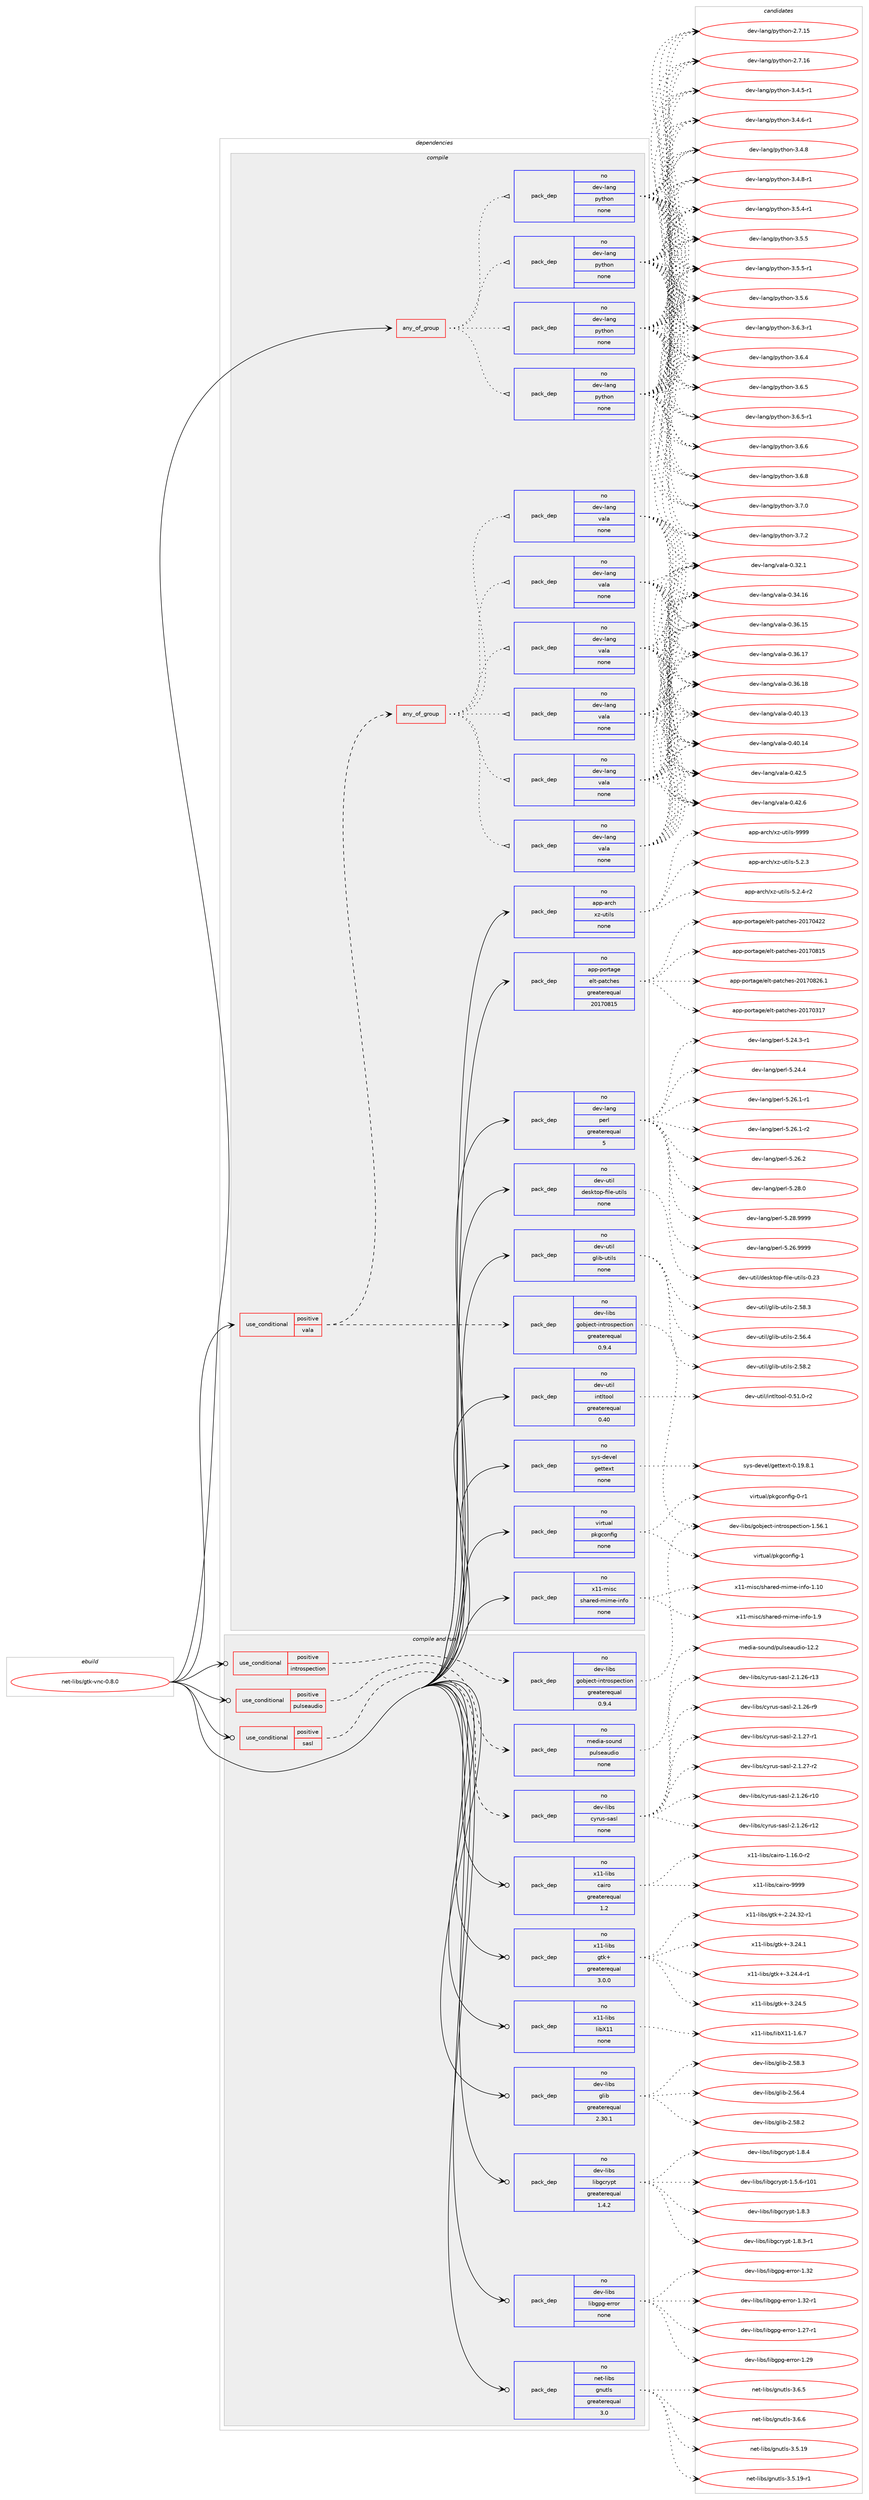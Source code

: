 digraph prolog {

# *************
# Graph options
# *************

newrank=true;
concentrate=true;
compound=true;
graph [rankdir=LR,fontname=Helvetica,fontsize=10,ranksep=1.5];#, ranksep=2.5, nodesep=0.2];
edge  [arrowhead=vee];
node  [fontname=Helvetica,fontsize=10];

# **********
# The ebuild
# **********

subgraph cluster_leftcol {
color=gray;
rank=same;
label=<<i>ebuild</i>>;
id [label="net-libs/gtk-vnc-0.8.0", color=red, width=4, href="../net-libs/gtk-vnc-0.8.0.svg"];
}

# ****************
# The dependencies
# ****************

subgraph cluster_midcol {
color=gray;
label=<<i>dependencies</i>>;
subgraph cluster_compile {
fillcolor="#eeeeee";
style=filled;
label=<<i>compile</i>>;
subgraph any26094 {
dependency1658902 [label=<<TABLE BORDER="0" CELLBORDER="1" CELLSPACING="0" CELLPADDING="4"><TR><TD CELLPADDING="10">any_of_group</TD></TR></TABLE>>, shape=none, color=red];subgraph pack1185955 {
dependency1658903 [label=<<TABLE BORDER="0" CELLBORDER="1" CELLSPACING="0" CELLPADDING="4" WIDTH="220"><TR><TD ROWSPAN="6" CELLPADDING="30">pack_dep</TD></TR><TR><TD WIDTH="110">no</TD></TR><TR><TD>dev-lang</TD></TR><TR><TD>python</TD></TR><TR><TD>none</TD></TR><TR><TD></TD></TR></TABLE>>, shape=none, color=blue];
}
dependency1658902:e -> dependency1658903:w [weight=20,style="dotted",arrowhead="oinv"];
subgraph pack1185956 {
dependency1658904 [label=<<TABLE BORDER="0" CELLBORDER="1" CELLSPACING="0" CELLPADDING="4" WIDTH="220"><TR><TD ROWSPAN="6" CELLPADDING="30">pack_dep</TD></TR><TR><TD WIDTH="110">no</TD></TR><TR><TD>dev-lang</TD></TR><TR><TD>python</TD></TR><TR><TD>none</TD></TR><TR><TD></TD></TR></TABLE>>, shape=none, color=blue];
}
dependency1658902:e -> dependency1658904:w [weight=20,style="dotted",arrowhead="oinv"];
subgraph pack1185957 {
dependency1658905 [label=<<TABLE BORDER="0" CELLBORDER="1" CELLSPACING="0" CELLPADDING="4" WIDTH="220"><TR><TD ROWSPAN="6" CELLPADDING="30">pack_dep</TD></TR><TR><TD WIDTH="110">no</TD></TR><TR><TD>dev-lang</TD></TR><TR><TD>python</TD></TR><TR><TD>none</TD></TR><TR><TD></TD></TR></TABLE>>, shape=none, color=blue];
}
dependency1658902:e -> dependency1658905:w [weight=20,style="dotted",arrowhead="oinv"];
subgraph pack1185958 {
dependency1658906 [label=<<TABLE BORDER="0" CELLBORDER="1" CELLSPACING="0" CELLPADDING="4" WIDTH="220"><TR><TD ROWSPAN="6" CELLPADDING="30">pack_dep</TD></TR><TR><TD WIDTH="110">no</TD></TR><TR><TD>dev-lang</TD></TR><TR><TD>python</TD></TR><TR><TD>none</TD></TR><TR><TD></TD></TR></TABLE>>, shape=none, color=blue];
}
dependency1658902:e -> dependency1658906:w [weight=20,style="dotted",arrowhead="oinv"];
}
id:e -> dependency1658902:w [weight=20,style="solid",arrowhead="vee"];
subgraph cond446065 {
dependency1658907 [label=<<TABLE BORDER="0" CELLBORDER="1" CELLSPACING="0" CELLPADDING="4"><TR><TD ROWSPAN="3" CELLPADDING="10">use_conditional</TD></TR><TR><TD>positive</TD></TR><TR><TD>vala</TD></TR></TABLE>>, shape=none, color=red];
subgraph any26095 {
dependency1658908 [label=<<TABLE BORDER="0" CELLBORDER="1" CELLSPACING="0" CELLPADDING="4"><TR><TD CELLPADDING="10">any_of_group</TD></TR></TABLE>>, shape=none, color=red];subgraph pack1185959 {
dependency1658909 [label=<<TABLE BORDER="0" CELLBORDER="1" CELLSPACING="0" CELLPADDING="4" WIDTH="220"><TR><TD ROWSPAN="6" CELLPADDING="30">pack_dep</TD></TR><TR><TD WIDTH="110">no</TD></TR><TR><TD>dev-lang</TD></TR><TR><TD>vala</TD></TR><TR><TD>none</TD></TR><TR><TD></TD></TR></TABLE>>, shape=none, color=blue];
}
dependency1658908:e -> dependency1658909:w [weight=20,style="dotted",arrowhead="oinv"];
subgraph pack1185960 {
dependency1658910 [label=<<TABLE BORDER="0" CELLBORDER="1" CELLSPACING="0" CELLPADDING="4" WIDTH="220"><TR><TD ROWSPAN="6" CELLPADDING="30">pack_dep</TD></TR><TR><TD WIDTH="110">no</TD></TR><TR><TD>dev-lang</TD></TR><TR><TD>vala</TD></TR><TR><TD>none</TD></TR><TR><TD></TD></TR></TABLE>>, shape=none, color=blue];
}
dependency1658908:e -> dependency1658910:w [weight=20,style="dotted",arrowhead="oinv"];
subgraph pack1185961 {
dependency1658911 [label=<<TABLE BORDER="0" CELLBORDER="1" CELLSPACING="0" CELLPADDING="4" WIDTH="220"><TR><TD ROWSPAN="6" CELLPADDING="30">pack_dep</TD></TR><TR><TD WIDTH="110">no</TD></TR><TR><TD>dev-lang</TD></TR><TR><TD>vala</TD></TR><TR><TD>none</TD></TR><TR><TD></TD></TR></TABLE>>, shape=none, color=blue];
}
dependency1658908:e -> dependency1658911:w [weight=20,style="dotted",arrowhead="oinv"];
subgraph pack1185962 {
dependency1658912 [label=<<TABLE BORDER="0" CELLBORDER="1" CELLSPACING="0" CELLPADDING="4" WIDTH="220"><TR><TD ROWSPAN="6" CELLPADDING="30">pack_dep</TD></TR><TR><TD WIDTH="110">no</TD></TR><TR><TD>dev-lang</TD></TR><TR><TD>vala</TD></TR><TR><TD>none</TD></TR><TR><TD></TD></TR></TABLE>>, shape=none, color=blue];
}
dependency1658908:e -> dependency1658912:w [weight=20,style="dotted",arrowhead="oinv"];
subgraph pack1185963 {
dependency1658913 [label=<<TABLE BORDER="0" CELLBORDER="1" CELLSPACING="0" CELLPADDING="4" WIDTH="220"><TR><TD ROWSPAN="6" CELLPADDING="30">pack_dep</TD></TR><TR><TD WIDTH="110">no</TD></TR><TR><TD>dev-lang</TD></TR><TR><TD>vala</TD></TR><TR><TD>none</TD></TR><TR><TD></TD></TR></TABLE>>, shape=none, color=blue];
}
dependency1658908:e -> dependency1658913:w [weight=20,style="dotted",arrowhead="oinv"];
subgraph pack1185964 {
dependency1658914 [label=<<TABLE BORDER="0" CELLBORDER="1" CELLSPACING="0" CELLPADDING="4" WIDTH="220"><TR><TD ROWSPAN="6" CELLPADDING="30">pack_dep</TD></TR><TR><TD WIDTH="110">no</TD></TR><TR><TD>dev-lang</TD></TR><TR><TD>vala</TD></TR><TR><TD>none</TD></TR><TR><TD></TD></TR></TABLE>>, shape=none, color=blue];
}
dependency1658908:e -> dependency1658914:w [weight=20,style="dotted",arrowhead="oinv"];
}
dependency1658907:e -> dependency1658908:w [weight=20,style="dashed",arrowhead="vee"];
subgraph pack1185965 {
dependency1658915 [label=<<TABLE BORDER="0" CELLBORDER="1" CELLSPACING="0" CELLPADDING="4" WIDTH="220"><TR><TD ROWSPAN="6" CELLPADDING="30">pack_dep</TD></TR><TR><TD WIDTH="110">no</TD></TR><TR><TD>dev-libs</TD></TR><TR><TD>gobject-introspection</TD></TR><TR><TD>greaterequal</TD></TR><TR><TD>0.9.4</TD></TR></TABLE>>, shape=none, color=blue];
}
dependency1658907:e -> dependency1658915:w [weight=20,style="dashed",arrowhead="vee"];
}
id:e -> dependency1658907:w [weight=20,style="solid",arrowhead="vee"];
subgraph pack1185966 {
dependency1658916 [label=<<TABLE BORDER="0" CELLBORDER="1" CELLSPACING="0" CELLPADDING="4" WIDTH="220"><TR><TD ROWSPAN="6" CELLPADDING="30">pack_dep</TD></TR><TR><TD WIDTH="110">no</TD></TR><TR><TD>app-arch</TD></TR><TR><TD>xz-utils</TD></TR><TR><TD>none</TD></TR><TR><TD></TD></TR></TABLE>>, shape=none, color=blue];
}
id:e -> dependency1658916:w [weight=20,style="solid",arrowhead="vee"];
subgraph pack1185967 {
dependency1658917 [label=<<TABLE BORDER="0" CELLBORDER="1" CELLSPACING="0" CELLPADDING="4" WIDTH="220"><TR><TD ROWSPAN="6" CELLPADDING="30">pack_dep</TD></TR><TR><TD WIDTH="110">no</TD></TR><TR><TD>app-portage</TD></TR><TR><TD>elt-patches</TD></TR><TR><TD>greaterequal</TD></TR><TR><TD>20170815</TD></TR></TABLE>>, shape=none, color=blue];
}
id:e -> dependency1658917:w [weight=20,style="solid",arrowhead="vee"];
subgraph pack1185968 {
dependency1658918 [label=<<TABLE BORDER="0" CELLBORDER="1" CELLSPACING="0" CELLPADDING="4" WIDTH="220"><TR><TD ROWSPAN="6" CELLPADDING="30">pack_dep</TD></TR><TR><TD WIDTH="110">no</TD></TR><TR><TD>dev-lang</TD></TR><TR><TD>perl</TD></TR><TR><TD>greaterequal</TD></TR><TR><TD>5</TD></TR></TABLE>>, shape=none, color=blue];
}
id:e -> dependency1658918:w [weight=20,style="solid",arrowhead="vee"];
subgraph pack1185969 {
dependency1658919 [label=<<TABLE BORDER="0" CELLBORDER="1" CELLSPACING="0" CELLPADDING="4" WIDTH="220"><TR><TD ROWSPAN="6" CELLPADDING="30">pack_dep</TD></TR><TR><TD WIDTH="110">no</TD></TR><TR><TD>dev-util</TD></TR><TR><TD>desktop-file-utils</TD></TR><TR><TD>none</TD></TR><TR><TD></TD></TR></TABLE>>, shape=none, color=blue];
}
id:e -> dependency1658919:w [weight=20,style="solid",arrowhead="vee"];
subgraph pack1185970 {
dependency1658920 [label=<<TABLE BORDER="0" CELLBORDER="1" CELLSPACING="0" CELLPADDING="4" WIDTH="220"><TR><TD ROWSPAN="6" CELLPADDING="30">pack_dep</TD></TR><TR><TD WIDTH="110">no</TD></TR><TR><TD>dev-util</TD></TR><TR><TD>glib-utils</TD></TR><TR><TD>none</TD></TR><TR><TD></TD></TR></TABLE>>, shape=none, color=blue];
}
id:e -> dependency1658920:w [weight=20,style="solid",arrowhead="vee"];
subgraph pack1185971 {
dependency1658921 [label=<<TABLE BORDER="0" CELLBORDER="1" CELLSPACING="0" CELLPADDING="4" WIDTH="220"><TR><TD ROWSPAN="6" CELLPADDING="30">pack_dep</TD></TR><TR><TD WIDTH="110">no</TD></TR><TR><TD>dev-util</TD></TR><TR><TD>intltool</TD></TR><TR><TD>greaterequal</TD></TR><TR><TD>0.40</TD></TR></TABLE>>, shape=none, color=blue];
}
id:e -> dependency1658921:w [weight=20,style="solid",arrowhead="vee"];
subgraph pack1185972 {
dependency1658922 [label=<<TABLE BORDER="0" CELLBORDER="1" CELLSPACING="0" CELLPADDING="4" WIDTH="220"><TR><TD ROWSPAN="6" CELLPADDING="30">pack_dep</TD></TR><TR><TD WIDTH="110">no</TD></TR><TR><TD>sys-devel</TD></TR><TR><TD>gettext</TD></TR><TR><TD>none</TD></TR><TR><TD></TD></TR></TABLE>>, shape=none, color=blue];
}
id:e -> dependency1658922:w [weight=20,style="solid",arrowhead="vee"];
subgraph pack1185973 {
dependency1658923 [label=<<TABLE BORDER="0" CELLBORDER="1" CELLSPACING="0" CELLPADDING="4" WIDTH="220"><TR><TD ROWSPAN="6" CELLPADDING="30">pack_dep</TD></TR><TR><TD WIDTH="110">no</TD></TR><TR><TD>virtual</TD></TR><TR><TD>pkgconfig</TD></TR><TR><TD>none</TD></TR><TR><TD></TD></TR></TABLE>>, shape=none, color=blue];
}
id:e -> dependency1658923:w [weight=20,style="solid",arrowhead="vee"];
subgraph pack1185974 {
dependency1658924 [label=<<TABLE BORDER="0" CELLBORDER="1" CELLSPACING="0" CELLPADDING="4" WIDTH="220"><TR><TD ROWSPAN="6" CELLPADDING="30">pack_dep</TD></TR><TR><TD WIDTH="110">no</TD></TR><TR><TD>x11-misc</TD></TR><TR><TD>shared-mime-info</TD></TR><TR><TD>none</TD></TR><TR><TD></TD></TR></TABLE>>, shape=none, color=blue];
}
id:e -> dependency1658924:w [weight=20,style="solid",arrowhead="vee"];
}
subgraph cluster_compileandrun {
fillcolor="#eeeeee";
style=filled;
label=<<i>compile and run</i>>;
subgraph cond446066 {
dependency1658925 [label=<<TABLE BORDER="0" CELLBORDER="1" CELLSPACING="0" CELLPADDING="4"><TR><TD ROWSPAN="3" CELLPADDING="10">use_conditional</TD></TR><TR><TD>positive</TD></TR><TR><TD>introspection</TD></TR></TABLE>>, shape=none, color=red];
subgraph pack1185975 {
dependency1658926 [label=<<TABLE BORDER="0" CELLBORDER="1" CELLSPACING="0" CELLPADDING="4" WIDTH="220"><TR><TD ROWSPAN="6" CELLPADDING="30">pack_dep</TD></TR><TR><TD WIDTH="110">no</TD></TR><TR><TD>dev-libs</TD></TR><TR><TD>gobject-introspection</TD></TR><TR><TD>greaterequal</TD></TR><TR><TD>0.9.4</TD></TR></TABLE>>, shape=none, color=blue];
}
dependency1658925:e -> dependency1658926:w [weight=20,style="dashed",arrowhead="vee"];
}
id:e -> dependency1658925:w [weight=20,style="solid",arrowhead="odotvee"];
subgraph cond446067 {
dependency1658927 [label=<<TABLE BORDER="0" CELLBORDER="1" CELLSPACING="0" CELLPADDING="4"><TR><TD ROWSPAN="3" CELLPADDING="10">use_conditional</TD></TR><TR><TD>positive</TD></TR><TR><TD>pulseaudio</TD></TR></TABLE>>, shape=none, color=red];
subgraph pack1185976 {
dependency1658928 [label=<<TABLE BORDER="0" CELLBORDER="1" CELLSPACING="0" CELLPADDING="4" WIDTH="220"><TR><TD ROWSPAN="6" CELLPADDING="30">pack_dep</TD></TR><TR><TD WIDTH="110">no</TD></TR><TR><TD>media-sound</TD></TR><TR><TD>pulseaudio</TD></TR><TR><TD>none</TD></TR><TR><TD></TD></TR></TABLE>>, shape=none, color=blue];
}
dependency1658927:e -> dependency1658928:w [weight=20,style="dashed",arrowhead="vee"];
}
id:e -> dependency1658927:w [weight=20,style="solid",arrowhead="odotvee"];
subgraph cond446068 {
dependency1658929 [label=<<TABLE BORDER="0" CELLBORDER="1" CELLSPACING="0" CELLPADDING="4"><TR><TD ROWSPAN="3" CELLPADDING="10">use_conditional</TD></TR><TR><TD>positive</TD></TR><TR><TD>sasl</TD></TR></TABLE>>, shape=none, color=red];
subgraph pack1185977 {
dependency1658930 [label=<<TABLE BORDER="0" CELLBORDER="1" CELLSPACING="0" CELLPADDING="4" WIDTH="220"><TR><TD ROWSPAN="6" CELLPADDING="30">pack_dep</TD></TR><TR><TD WIDTH="110">no</TD></TR><TR><TD>dev-libs</TD></TR><TR><TD>cyrus-sasl</TD></TR><TR><TD>none</TD></TR><TR><TD></TD></TR></TABLE>>, shape=none, color=blue];
}
dependency1658929:e -> dependency1658930:w [weight=20,style="dashed",arrowhead="vee"];
}
id:e -> dependency1658929:w [weight=20,style="solid",arrowhead="odotvee"];
subgraph pack1185978 {
dependency1658931 [label=<<TABLE BORDER="0" CELLBORDER="1" CELLSPACING="0" CELLPADDING="4" WIDTH="220"><TR><TD ROWSPAN="6" CELLPADDING="30">pack_dep</TD></TR><TR><TD WIDTH="110">no</TD></TR><TR><TD>dev-libs</TD></TR><TR><TD>glib</TD></TR><TR><TD>greaterequal</TD></TR><TR><TD>2.30.1</TD></TR></TABLE>>, shape=none, color=blue];
}
id:e -> dependency1658931:w [weight=20,style="solid",arrowhead="odotvee"];
subgraph pack1185979 {
dependency1658932 [label=<<TABLE BORDER="0" CELLBORDER="1" CELLSPACING="0" CELLPADDING="4" WIDTH="220"><TR><TD ROWSPAN="6" CELLPADDING="30">pack_dep</TD></TR><TR><TD WIDTH="110">no</TD></TR><TR><TD>dev-libs</TD></TR><TR><TD>libgcrypt</TD></TR><TR><TD>greaterequal</TD></TR><TR><TD>1.4.2</TD></TR></TABLE>>, shape=none, color=blue];
}
id:e -> dependency1658932:w [weight=20,style="solid",arrowhead="odotvee"];
subgraph pack1185980 {
dependency1658933 [label=<<TABLE BORDER="0" CELLBORDER="1" CELLSPACING="0" CELLPADDING="4" WIDTH="220"><TR><TD ROWSPAN="6" CELLPADDING="30">pack_dep</TD></TR><TR><TD WIDTH="110">no</TD></TR><TR><TD>dev-libs</TD></TR><TR><TD>libgpg-error</TD></TR><TR><TD>none</TD></TR><TR><TD></TD></TR></TABLE>>, shape=none, color=blue];
}
id:e -> dependency1658933:w [weight=20,style="solid",arrowhead="odotvee"];
subgraph pack1185981 {
dependency1658934 [label=<<TABLE BORDER="0" CELLBORDER="1" CELLSPACING="0" CELLPADDING="4" WIDTH="220"><TR><TD ROWSPAN="6" CELLPADDING="30">pack_dep</TD></TR><TR><TD WIDTH="110">no</TD></TR><TR><TD>net-libs</TD></TR><TR><TD>gnutls</TD></TR><TR><TD>greaterequal</TD></TR><TR><TD>3.0</TD></TR></TABLE>>, shape=none, color=blue];
}
id:e -> dependency1658934:w [weight=20,style="solid",arrowhead="odotvee"];
subgraph pack1185982 {
dependency1658935 [label=<<TABLE BORDER="0" CELLBORDER="1" CELLSPACING="0" CELLPADDING="4" WIDTH="220"><TR><TD ROWSPAN="6" CELLPADDING="30">pack_dep</TD></TR><TR><TD WIDTH="110">no</TD></TR><TR><TD>x11-libs</TD></TR><TR><TD>cairo</TD></TR><TR><TD>greaterequal</TD></TR><TR><TD>1.2</TD></TR></TABLE>>, shape=none, color=blue];
}
id:e -> dependency1658935:w [weight=20,style="solid",arrowhead="odotvee"];
subgraph pack1185983 {
dependency1658936 [label=<<TABLE BORDER="0" CELLBORDER="1" CELLSPACING="0" CELLPADDING="4" WIDTH="220"><TR><TD ROWSPAN="6" CELLPADDING="30">pack_dep</TD></TR><TR><TD WIDTH="110">no</TD></TR><TR><TD>x11-libs</TD></TR><TR><TD>gtk+</TD></TR><TR><TD>greaterequal</TD></TR><TR><TD>3.0.0</TD></TR></TABLE>>, shape=none, color=blue];
}
id:e -> dependency1658936:w [weight=20,style="solid",arrowhead="odotvee"];
subgraph pack1185984 {
dependency1658937 [label=<<TABLE BORDER="0" CELLBORDER="1" CELLSPACING="0" CELLPADDING="4" WIDTH="220"><TR><TD ROWSPAN="6" CELLPADDING="30">pack_dep</TD></TR><TR><TD WIDTH="110">no</TD></TR><TR><TD>x11-libs</TD></TR><TR><TD>libX11</TD></TR><TR><TD>none</TD></TR><TR><TD></TD></TR></TABLE>>, shape=none, color=blue];
}
id:e -> dependency1658937:w [weight=20,style="solid",arrowhead="odotvee"];
}
subgraph cluster_run {
fillcolor="#eeeeee";
style=filled;
label=<<i>run</i>>;
}
}

# **************
# The candidates
# **************

subgraph cluster_choices {
rank=same;
color=gray;
label=<<i>candidates</i>>;

subgraph choice1185955 {
color=black;
nodesep=1;
choice10010111845108971101034711212111610411111045504655464953 [label="dev-lang/python-2.7.15", color=red, width=4,href="../dev-lang/python-2.7.15.svg"];
choice10010111845108971101034711212111610411111045504655464954 [label="dev-lang/python-2.7.16", color=red, width=4,href="../dev-lang/python-2.7.16.svg"];
choice1001011184510897110103471121211161041111104551465246534511449 [label="dev-lang/python-3.4.5-r1", color=red, width=4,href="../dev-lang/python-3.4.5-r1.svg"];
choice1001011184510897110103471121211161041111104551465246544511449 [label="dev-lang/python-3.4.6-r1", color=red, width=4,href="../dev-lang/python-3.4.6-r1.svg"];
choice100101118451089711010347112121116104111110455146524656 [label="dev-lang/python-3.4.8", color=red, width=4,href="../dev-lang/python-3.4.8.svg"];
choice1001011184510897110103471121211161041111104551465246564511449 [label="dev-lang/python-3.4.8-r1", color=red, width=4,href="../dev-lang/python-3.4.8-r1.svg"];
choice1001011184510897110103471121211161041111104551465346524511449 [label="dev-lang/python-3.5.4-r1", color=red, width=4,href="../dev-lang/python-3.5.4-r1.svg"];
choice100101118451089711010347112121116104111110455146534653 [label="dev-lang/python-3.5.5", color=red, width=4,href="../dev-lang/python-3.5.5.svg"];
choice1001011184510897110103471121211161041111104551465346534511449 [label="dev-lang/python-3.5.5-r1", color=red, width=4,href="../dev-lang/python-3.5.5-r1.svg"];
choice100101118451089711010347112121116104111110455146534654 [label="dev-lang/python-3.5.6", color=red, width=4,href="../dev-lang/python-3.5.6.svg"];
choice1001011184510897110103471121211161041111104551465446514511449 [label="dev-lang/python-3.6.3-r1", color=red, width=4,href="../dev-lang/python-3.6.3-r1.svg"];
choice100101118451089711010347112121116104111110455146544652 [label="dev-lang/python-3.6.4", color=red, width=4,href="../dev-lang/python-3.6.4.svg"];
choice100101118451089711010347112121116104111110455146544653 [label="dev-lang/python-3.6.5", color=red, width=4,href="../dev-lang/python-3.6.5.svg"];
choice1001011184510897110103471121211161041111104551465446534511449 [label="dev-lang/python-3.6.5-r1", color=red, width=4,href="../dev-lang/python-3.6.5-r1.svg"];
choice100101118451089711010347112121116104111110455146544654 [label="dev-lang/python-3.6.6", color=red, width=4,href="../dev-lang/python-3.6.6.svg"];
choice100101118451089711010347112121116104111110455146544656 [label="dev-lang/python-3.6.8", color=red, width=4,href="../dev-lang/python-3.6.8.svg"];
choice100101118451089711010347112121116104111110455146554648 [label="dev-lang/python-3.7.0", color=red, width=4,href="../dev-lang/python-3.7.0.svg"];
choice100101118451089711010347112121116104111110455146554650 [label="dev-lang/python-3.7.2", color=red, width=4,href="../dev-lang/python-3.7.2.svg"];
dependency1658903:e -> choice10010111845108971101034711212111610411111045504655464953:w [style=dotted,weight="100"];
dependency1658903:e -> choice10010111845108971101034711212111610411111045504655464954:w [style=dotted,weight="100"];
dependency1658903:e -> choice1001011184510897110103471121211161041111104551465246534511449:w [style=dotted,weight="100"];
dependency1658903:e -> choice1001011184510897110103471121211161041111104551465246544511449:w [style=dotted,weight="100"];
dependency1658903:e -> choice100101118451089711010347112121116104111110455146524656:w [style=dotted,weight="100"];
dependency1658903:e -> choice1001011184510897110103471121211161041111104551465246564511449:w [style=dotted,weight="100"];
dependency1658903:e -> choice1001011184510897110103471121211161041111104551465346524511449:w [style=dotted,weight="100"];
dependency1658903:e -> choice100101118451089711010347112121116104111110455146534653:w [style=dotted,weight="100"];
dependency1658903:e -> choice1001011184510897110103471121211161041111104551465346534511449:w [style=dotted,weight="100"];
dependency1658903:e -> choice100101118451089711010347112121116104111110455146534654:w [style=dotted,weight="100"];
dependency1658903:e -> choice1001011184510897110103471121211161041111104551465446514511449:w [style=dotted,weight="100"];
dependency1658903:e -> choice100101118451089711010347112121116104111110455146544652:w [style=dotted,weight="100"];
dependency1658903:e -> choice100101118451089711010347112121116104111110455146544653:w [style=dotted,weight="100"];
dependency1658903:e -> choice1001011184510897110103471121211161041111104551465446534511449:w [style=dotted,weight="100"];
dependency1658903:e -> choice100101118451089711010347112121116104111110455146544654:w [style=dotted,weight="100"];
dependency1658903:e -> choice100101118451089711010347112121116104111110455146544656:w [style=dotted,weight="100"];
dependency1658903:e -> choice100101118451089711010347112121116104111110455146554648:w [style=dotted,weight="100"];
dependency1658903:e -> choice100101118451089711010347112121116104111110455146554650:w [style=dotted,weight="100"];
}
subgraph choice1185956 {
color=black;
nodesep=1;
choice10010111845108971101034711212111610411111045504655464953 [label="dev-lang/python-2.7.15", color=red, width=4,href="../dev-lang/python-2.7.15.svg"];
choice10010111845108971101034711212111610411111045504655464954 [label="dev-lang/python-2.7.16", color=red, width=4,href="../dev-lang/python-2.7.16.svg"];
choice1001011184510897110103471121211161041111104551465246534511449 [label="dev-lang/python-3.4.5-r1", color=red, width=4,href="../dev-lang/python-3.4.5-r1.svg"];
choice1001011184510897110103471121211161041111104551465246544511449 [label="dev-lang/python-3.4.6-r1", color=red, width=4,href="../dev-lang/python-3.4.6-r1.svg"];
choice100101118451089711010347112121116104111110455146524656 [label="dev-lang/python-3.4.8", color=red, width=4,href="../dev-lang/python-3.4.8.svg"];
choice1001011184510897110103471121211161041111104551465246564511449 [label="dev-lang/python-3.4.8-r1", color=red, width=4,href="../dev-lang/python-3.4.8-r1.svg"];
choice1001011184510897110103471121211161041111104551465346524511449 [label="dev-lang/python-3.5.4-r1", color=red, width=4,href="../dev-lang/python-3.5.4-r1.svg"];
choice100101118451089711010347112121116104111110455146534653 [label="dev-lang/python-3.5.5", color=red, width=4,href="../dev-lang/python-3.5.5.svg"];
choice1001011184510897110103471121211161041111104551465346534511449 [label="dev-lang/python-3.5.5-r1", color=red, width=4,href="../dev-lang/python-3.5.5-r1.svg"];
choice100101118451089711010347112121116104111110455146534654 [label="dev-lang/python-3.5.6", color=red, width=4,href="../dev-lang/python-3.5.6.svg"];
choice1001011184510897110103471121211161041111104551465446514511449 [label="dev-lang/python-3.6.3-r1", color=red, width=4,href="../dev-lang/python-3.6.3-r1.svg"];
choice100101118451089711010347112121116104111110455146544652 [label="dev-lang/python-3.6.4", color=red, width=4,href="../dev-lang/python-3.6.4.svg"];
choice100101118451089711010347112121116104111110455146544653 [label="dev-lang/python-3.6.5", color=red, width=4,href="../dev-lang/python-3.6.5.svg"];
choice1001011184510897110103471121211161041111104551465446534511449 [label="dev-lang/python-3.6.5-r1", color=red, width=4,href="../dev-lang/python-3.6.5-r1.svg"];
choice100101118451089711010347112121116104111110455146544654 [label="dev-lang/python-3.6.6", color=red, width=4,href="../dev-lang/python-3.6.6.svg"];
choice100101118451089711010347112121116104111110455146544656 [label="dev-lang/python-3.6.8", color=red, width=4,href="../dev-lang/python-3.6.8.svg"];
choice100101118451089711010347112121116104111110455146554648 [label="dev-lang/python-3.7.0", color=red, width=4,href="../dev-lang/python-3.7.0.svg"];
choice100101118451089711010347112121116104111110455146554650 [label="dev-lang/python-3.7.2", color=red, width=4,href="../dev-lang/python-3.7.2.svg"];
dependency1658904:e -> choice10010111845108971101034711212111610411111045504655464953:w [style=dotted,weight="100"];
dependency1658904:e -> choice10010111845108971101034711212111610411111045504655464954:w [style=dotted,weight="100"];
dependency1658904:e -> choice1001011184510897110103471121211161041111104551465246534511449:w [style=dotted,weight="100"];
dependency1658904:e -> choice1001011184510897110103471121211161041111104551465246544511449:w [style=dotted,weight="100"];
dependency1658904:e -> choice100101118451089711010347112121116104111110455146524656:w [style=dotted,weight="100"];
dependency1658904:e -> choice1001011184510897110103471121211161041111104551465246564511449:w [style=dotted,weight="100"];
dependency1658904:e -> choice1001011184510897110103471121211161041111104551465346524511449:w [style=dotted,weight="100"];
dependency1658904:e -> choice100101118451089711010347112121116104111110455146534653:w [style=dotted,weight="100"];
dependency1658904:e -> choice1001011184510897110103471121211161041111104551465346534511449:w [style=dotted,weight="100"];
dependency1658904:e -> choice100101118451089711010347112121116104111110455146534654:w [style=dotted,weight="100"];
dependency1658904:e -> choice1001011184510897110103471121211161041111104551465446514511449:w [style=dotted,weight="100"];
dependency1658904:e -> choice100101118451089711010347112121116104111110455146544652:w [style=dotted,weight="100"];
dependency1658904:e -> choice100101118451089711010347112121116104111110455146544653:w [style=dotted,weight="100"];
dependency1658904:e -> choice1001011184510897110103471121211161041111104551465446534511449:w [style=dotted,weight="100"];
dependency1658904:e -> choice100101118451089711010347112121116104111110455146544654:w [style=dotted,weight="100"];
dependency1658904:e -> choice100101118451089711010347112121116104111110455146544656:w [style=dotted,weight="100"];
dependency1658904:e -> choice100101118451089711010347112121116104111110455146554648:w [style=dotted,weight="100"];
dependency1658904:e -> choice100101118451089711010347112121116104111110455146554650:w [style=dotted,weight="100"];
}
subgraph choice1185957 {
color=black;
nodesep=1;
choice10010111845108971101034711212111610411111045504655464953 [label="dev-lang/python-2.7.15", color=red, width=4,href="../dev-lang/python-2.7.15.svg"];
choice10010111845108971101034711212111610411111045504655464954 [label="dev-lang/python-2.7.16", color=red, width=4,href="../dev-lang/python-2.7.16.svg"];
choice1001011184510897110103471121211161041111104551465246534511449 [label="dev-lang/python-3.4.5-r1", color=red, width=4,href="../dev-lang/python-3.4.5-r1.svg"];
choice1001011184510897110103471121211161041111104551465246544511449 [label="dev-lang/python-3.4.6-r1", color=red, width=4,href="../dev-lang/python-3.4.6-r1.svg"];
choice100101118451089711010347112121116104111110455146524656 [label="dev-lang/python-3.4.8", color=red, width=4,href="../dev-lang/python-3.4.8.svg"];
choice1001011184510897110103471121211161041111104551465246564511449 [label="dev-lang/python-3.4.8-r1", color=red, width=4,href="../dev-lang/python-3.4.8-r1.svg"];
choice1001011184510897110103471121211161041111104551465346524511449 [label="dev-lang/python-3.5.4-r1", color=red, width=4,href="../dev-lang/python-3.5.4-r1.svg"];
choice100101118451089711010347112121116104111110455146534653 [label="dev-lang/python-3.5.5", color=red, width=4,href="../dev-lang/python-3.5.5.svg"];
choice1001011184510897110103471121211161041111104551465346534511449 [label="dev-lang/python-3.5.5-r1", color=red, width=4,href="../dev-lang/python-3.5.5-r1.svg"];
choice100101118451089711010347112121116104111110455146534654 [label="dev-lang/python-3.5.6", color=red, width=4,href="../dev-lang/python-3.5.6.svg"];
choice1001011184510897110103471121211161041111104551465446514511449 [label="dev-lang/python-3.6.3-r1", color=red, width=4,href="../dev-lang/python-3.6.3-r1.svg"];
choice100101118451089711010347112121116104111110455146544652 [label="dev-lang/python-3.6.4", color=red, width=4,href="../dev-lang/python-3.6.4.svg"];
choice100101118451089711010347112121116104111110455146544653 [label="dev-lang/python-3.6.5", color=red, width=4,href="../dev-lang/python-3.6.5.svg"];
choice1001011184510897110103471121211161041111104551465446534511449 [label="dev-lang/python-3.6.5-r1", color=red, width=4,href="../dev-lang/python-3.6.5-r1.svg"];
choice100101118451089711010347112121116104111110455146544654 [label="dev-lang/python-3.6.6", color=red, width=4,href="../dev-lang/python-3.6.6.svg"];
choice100101118451089711010347112121116104111110455146544656 [label="dev-lang/python-3.6.8", color=red, width=4,href="../dev-lang/python-3.6.8.svg"];
choice100101118451089711010347112121116104111110455146554648 [label="dev-lang/python-3.7.0", color=red, width=4,href="../dev-lang/python-3.7.0.svg"];
choice100101118451089711010347112121116104111110455146554650 [label="dev-lang/python-3.7.2", color=red, width=4,href="../dev-lang/python-3.7.2.svg"];
dependency1658905:e -> choice10010111845108971101034711212111610411111045504655464953:w [style=dotted,weight="100"];
dependency1658905:e -> choice10010111845108971101034711212111610411111045504655464954:w [style=dotted,weight="100"];
dependency1658905:e -> choice1001011184510897110103471121211161041111104551465246534511449:w [style=dotted,weight="100"];
dependency1658905:e -> choice1001011184510897110103471121211161041111104551465246544511449:w [style=dotted,weight="100"];
dependency1658905:e -> choice100101118451089711010347112121116104111110455146524656:w [style=dotted,weight="100"];
dependency1658905:e -> choice1001011184510897110103471121211161041111104551465246564511449:w [style=dotted,weight="100"];
dependency1658905:e -> choice1001011184510897110103471121211161041111104551465346524511449:w [style=dotted,weight="100"];
dependency1658905:e -> choice100101118451089711010347112121116104111110455146534653:w [style=dotted,weight="100"];
dependency1658905:e -> choice1001011184510897110103471121211161041111104551465346534511449:w [style=dotted,weight="100"];
dependency1658905:e -> choice100101118451089711010347112121116104111110455146534654:w [style=dotted,weight="100"];
dependency1658905:e -> choice1001011184510897110103471121211161041111104551465446514511449:w [style=dotted,weight="100"];
dependency1658905:e -> choice100101118451089711010347112121116104111110455146544652:w [style=dotted,weight="100"];
dependency1658905:e -> choice100101118451089711010347112121116104111110455146544653:w [style=dotted,weight="100"];
dependency1658905:e -> choice1001011184510897110103471121211161041111104551465446534511449:w [style=dotted,weight="100"];
dependency1658905:e -> choice100101118451089711010347112121116104111110455146544654:w [style=dotted,weight="100"];
dependency1658905:e -> choice100101118451089711010347112121116104111110455146544656:w [style=dotted,weight="100"];
dependency1658905:e -> choice100101118451089711010347112121116104111110455146554648:w [style=dotted,weight="100"];
dependency1658905:e -> choice100101118451089711010347112121116104111110455146554650:w [style=dotted,weight="100"];
}
subgraph choice1185958 {
color=black;
nodesep=1;
choice10010111845108971101034711212111610411111045504655464953 [label="dev-lang/python-2.7.15", color=red, width=4,href="../dev-lang/python-2.7.15.svg"];
choice10010111845108971101034711212111610411111045504655464954 [label="dev-lang/python-2.7.16", color=red, width=4,href="../dev-lang/python-2.7.16.svg"];
choice1001011184510897110103471121211161041111104551465246534511449 [label="dev-lang/python-3.4.5-r1", color=red, width=4,href="../dev-lang/python-3.4.5-r1.svg"];
choice1001011184510897110103471121211161041111104551465246544511449 [label="dev-lang/python-3.4.6-r1", color=red, width=4,href="../dev-lang/python-3.4.6-r1.svg"];
choice100101118451089711010347112121116104111110455146524656 [label="dev-lang/python-3.4.8", color=red, width=4,href="../dev-lang/python-3.4.8.svg"];
choice1001011184510897110103471121211161041111104551465246564511449 [label="dev-lang/python-3.4.8-r1", color=red, width=4,href="../dev-lang/python-3.4.8-r1.svg"];
choice1001011184510897110103471121211161041111104551465346524511449 [label="dev-lang/python-3.5.4-r1", color=red, width=4,href="../dev-lang/python-3.5.4-r1.svg"];
choice100101118451089711010347112121116104111110455146534653 [label="dev-lang/python-3.5.5", color=red, width=4,href="../dev-lang/python-3.5.5.svg"];
choice1001011184510897110103471121211161041111104551465346534511449 [label="dev-lang/python-3.5.5-r1", color=red, width=4,href="../dev-lang/python-3.5.5-r1.svg"];
choice100101118451089711010347112121116104111110455146534654 [label="dev-lang/python-3.5.6", color=red, width=4,href="../dev-lang/python-3.5.6.svg"];
choice1001011184510897110103471121211161041111104551465446514511449 [label="dev-lang/python-3.6.3-r1", color=red, width=4,href="../dev-lang/python-3.6.3-r1.svg"];
choice100101118451089711010347112121116104111110455146544652 [label="dev-lang/python-3.6.4", color=red, width=4,href="../dev-lang/python-3.6.4.svg"];
choice100101118451089711010347112121116104111110455146544653 [label="dev-lang/python-3.6.5", color=red, width=4,href="../dev-lang/python-3.6.5.svg"];
choice1001011184510897110103471121211161041111104551465446534511449 [label="dev-lang/python-3.6.5-r1", color=red, width=4,href="../dev-lang/python-3.6.5-r1.svg"];
choice100101118451089711010347112121116104111110455146544654 [label="dev-lang/python-3.6.6", color=red, width=4,href="../dev-lang/python-3.6.6.svg"];
choice100101118451089711010347112121116104111110455146544656 [label="dev-lang/python-3.6.8", color=red, width=4,href="../dev-lang/python-3.6.8.svg"];
choice100101118451089711010347112121116104111110455146554648 [label="dev-lang/python-3.7.0", color=red, width=4,href="../dev-lang/python-3.7.0.svg"];
choice100101118451089711010347112121116104111110455146554650 [label="dev-lang/python-3.7.2", color=red, width=4,href="../dev-lang/python-3.7.2.svg"];
dependency1658906:e -> choice10010111845108971101034711212111610411111045504655464953:w [style=dotted,weight="100"];
dependency1658906:e -> choice10010111845108971101034711212111610411111045504655464954:w [style=dotted,weight="100"];
dependency1658906:e -> choice1001011184510897110103471121211161041111104551465246534511449:w [style=dotted,weight="100"];
dependency1658906:e -> choice1001011184510897110103471121211161041111104551465246544511449:w [style=dotted,weight="100"];
dependency1658906:e -> choice100101118451089711010347112121116104111110455146524656:w [style=dotted,weight="100"];
dependency1658906:e -> choice1001011184510897110103471121211161041111104551465246564511449:w [style=dotted,weight="100"];
dependency1658906:e -> choice1001011184510897110103471121211161041111104551465346524511449:w [style=dotted,weight="100"];
dependency1658906:e -> choice100101118451089711010347112121116104111110455146534653:w [style=dotted,weight="100"];
dependency1658906:e -> choice1001011184510897110103471121211161041111104551465346534511449:w [style=dotted,weight="100"];
dependency1658906:e -> choice100101118451089711010347112121116104111110455146534654:w [style=dotted,weight="100"];
dependency1658906:e -> choice1001011184510897110103471121211161041111104551465446514511449:w [style=dotted,weight="100"];
dependency1658906:e -> choice100101118451089711010347112121116104111110455146544652:w [style=dotted,weight="100"];
dependency1658906:e -> choice100101118451089711010347112121116104111110455146544653:w [style=dotted,weight="100"];
dependency1658906:e -> choice1001011184510897110103471121211161041111104551465446534511449:w [style=dotted,weight="100"];
dependency1658906:e -> choice100101118451089711010347112121116104111110455146544654:w [style=dotted,weight="100"];
dependency1658906:e -> choice100101118451089711010347112121116104111110455146544656:w [style=dotted,weight="100"];
dependency1658906:e -> choice100101118451089711010347112121116104111110455146554648:w [style=dotted,weight="100"];
dependency1658906:e -> choice100101118451089711010347112121116104111110455146554650:w [style=dotted,weight="100"];
}
subgraph choice1185959 {
color=black;
nodesep=1;
choice100101118451089711010347118971089745484651504649 [label="dev-lang/vala-0.32.1", color=red, width=4,href="../dev-lang/vala-0.32.1.svg"];
choice10010111845108971101034711897108974548465152464954 [label="dev-lang/vala-0.34.16", color=red, width=4,href="../dev-lang/vala-0.34.16.svg"];
choice10010111845108971101034711897108974548465154464953 [label="dev-lang/vala-0.36.15", color=red, width=4,href="../dev-lang/vala-0.36.15.svg"];
choice10010111845108971101034711897108974548465154464955 [label="dev-lang/vala-0.36.17", color=red, width=4,href="../dev-lang/vala-0.36.17.svg"];
choice10010111845108971101034711897108974548465154464956 [label="dev-lang/vala-0.36.18", color=red, width=4,href="../dev-lang/vala-0.36.18.svg"];
choice10010111845108971101034711897108974548465248464951 [label="dev-lang/vala-0.40.13", color=red, width=4,href="../dev-lang/vala-0.40.13.svg"];
choice10010111845108971101034711897108974548465248464952 [label="dev-lang/vala-0.40.14", color=red, width=4,href="../dev-lang/vala-0.40.14.svg"];
choice100101118451089711010347118971089745484652504653 [label="dev-lang/vala-0.42.5", color=red, width=4,href="../dev-lang/vala-0.42.5.svg"];
choice100101118451089711010347118971089745484652504654 [label="dev-lang/vala-0.42.6", color=red, width=4,href="../dev-lang/vala-0.42.6.svg"];
dependency1658909:e -> choice100101118451089711010347118971089745484651504649:w [style=dotted,weight="100"];
dependency1658909:e -> choice10010111845108971101034711897108974548465152464954:w [style=dotted,weight="100"];
dependency1658909:e -> choice10010111845108971101034711897108974548465154464953:w [style=dotted,weight="100"];
dependency1658909:e -> choice10010111845108971101034711897108974548465154464955:w [style=dotted,weight="100"];
dependency1658909:e -> choice10010111845108971101034711897108974548465154464956:w [style=dotted,weight="100"];
dependency1658909:e -> choice10010111845108971101034711897108974548465248464951:w [style=dotted,weight="100"];
dependency1658909:e -> choice10010111845108971101034711897108974548465248464952:w [style=dotted,weight="100"];
dependency1658909:e -> choice100101118451089711010347118971089745484652504653:w [style=dotted,weight="100"];
dependency1658909:e -> choice100101118451089711010347118971089745484652504654:w [style=dotted,weight="100"];
}
subgraph choice1185960 {
color=black;
nodesep=1;
choice100101118451089711010347118971089745484651504649 [label="dev-lang/vala-0.32.1", color=red, width=4,href="../dev-lang/vala-0.32.1.svg"];
choice10010111845108971101034711897108974548465152464954 [label="dev-lang/vala-0.34.16", color=red, width=4,href="../dev-lang/vala-0.34.16.svg"];
choice10010111845108971101034711897108974548465154464953 [label="dev-lang/vala-0.36.15", color=red, width=4,href="../dev-lang/vala-0.36.15.svg"];
choice10010111845108971101034711897108974548465154464955 [label="dev-lang/vala-0.36.17", color=red, width=4,href="../dev-lang/vala-0.36.17.svg"];
choice10010111845108971101034711897108974548465154464956 [label="dev-lang/vala-0.36.18", color=red, width=4,href="../dev-lang/vala-0.36.18.svg"];
choice10010111845108971101034711897108974548465248464951 [label="dev-lang/vala-0.40.13", color=red, width=4,href="../dev-lang/vala-0.40.13.svg"];
choice10010111845108971101034711897108974548465248464952 [label="dev-lang/vala-0.40.14", color=red, width=4,href="../dev-lang/vala-0.40.14.svg"];
choice100101118451089711010347118971089745484652504653 [label="dev-lang/vala-0.42.5", color=red, width=4,href="../dev-lang/vala-0.42.5.svg"];
choice100101118451089711010347118971089745484652504654 [label="dev-lang/vala-0.42.6", color=red, width=4,href="../dev-lang/vala-0.42.6.svg"];
dependency1658910:e -> choice100101118451089711010347118971089745484651504649:w [style=dotted,weight="100"];
dependency1658910:e -> choice10010111845108971101034711897108974548465152464954:w [style=dotted,weight="100"];
dependency1658910:e -> choice10010111845108971101034711897108974548465154464953:w [style=dotted,weight="100"];
dependency1658910:e -> choice10010111845108971101034711897108974548465154464955:w [style=dotted,weight="100"];
dependency1658910:e -> choice10010111845108971101034711897108974548465154464956:w [style=dotted,weight="100"];
dependency1658910:e -> choice10010111845108971101034711897108974548465248464951:w [style=dotted,weight="100"];
dependency1658910:e -> choice10010111845108971101034711897108974548465248464952:w [style=dotted,weight="100"];
dependency1658910:e -> choice100101118451089711010347118971089745484652504653:w [style=dotted,weight="100"];
dependency1658910:e -> choice100101118451089711010347118971089745484652504654:w [style=dotted,weight="100"];
}
subgraph choice1185961 {
color=black;
nodesep=1;
choice100101118451089711010347118971089745484651504649 [label="dev-lang/vala-0.32.1", color=red, width=4,href="../dev-lang/vala-0.32.1.svg"];
choice10010111845108971101034711897108974548465152464954 [label="dev-lang/vala-0.34.16", color=red, width=4,href="../dev-lang/vala-0.34.16.svg"];
choice10010111845108971101034711897108974548465154464953 [label="dev-lang/vala-0.36.15", color=red, width=4,href="../dev-lang/vala-0.36.15.svg"];
choice10010111845108971101034711897108974548465154464955 [label="dev-lang/vala-0.36.17", color=red, width=4,href="../dev-lang/vala-0.36.17.svg"];
choice10010111845108971101034711897108974548465154464956 [label="dev-lang/vala-0.36.18", color=red, width=4,href="../dev-lang/vala-0.36.18.svg"];
choice10010111845108971101034711897108974548465248464951 [label="dev-lang/vala-0.40.13", color=red, width=4,href="../dev-lang/vala-0.40.13.svg"];
choice10010111845108971101034711897108974548465248464952 [label="dev-lang/vala-0.40.14", color=red, width=4,href="../dev-lang/vala-0.40.14.svg"];
choice100101118451089711010347118971089745484652504653 [label="dev-lang/vala-0.42.5", color=red, width=4,href="../dev-lang/vala-0.42.5.svg"];
choice100101118451089711010347118971089745484652504654 [label="dev-lang/vala-0.42.6", color=red, width=4,href="../dev-lang/vala-0.42.6.svg"];
dependency1658911:e -> choice100101118451089711010347118971089745484651504649:w [style=dotted,weight="100"];
dependency1658911:e -> choice10010111845108971101034711897108974548465152464954:w [style=dotted,weight="100"];
dependency1658911:e -> choice10010111845108971101034711897108974548465154464953:w [style=dotted,weight="100"];
dependency1658911:e -> choice10010111845108971101034711897108974548465154464955:w [style=dotted,weight="100"];
dependency1658911:e -> choice10010111845108971101034711897108974548465154464956:w [style=dotted,weight="100"];
dependency1658911:e -> choice10010111845108971101034711897108974548465248464951:w [style=dotted,weight="100"];
dependency1658911:e -> choice10010111845108971101034711897108974548465248464952:w [style=dotted,weight="100"];
dependency1658911:e -> choice100101118451089711010347118971089745484652504653:w [style=dotted,weight="100"];
dependency1658911:e -> choice100101118451089711010347118971089745484652504654:w [style=dotted,weight="100"];
}
subgraph choice1185962 {
color=black;
nodesep=1;
choice100101118451089711010347118971089745484651504649 [label="dev-lang/vala-0.32.1", color=red, width=4,href="../dev-lang/vala-0.32.1.svg"];
choice10010111845108971101034711897108974548465152464954 [label="dev-lang/vala-0.34.16", color=red, width=4,href="../dev-lang/vala-0.34.16.svg"];
choice10010111845108971101034711897108974548465154464953 [label="dev-lang/vala-0.36.15", color=red, width=4,href="../dev-lang/vala-0.36.15.svg"];
choice10010111845108971101034711897108974548465154464955 [label="dev-lang/vala-0.36.17", color=red, width=4,href="../dev-lang/vala-0.36.17.svg"];
choice10010111845108971101034711897108974548465154464956 [label="dev-lang/vala-0.36.18", color=red, width=4,href="../dev-lang/vala-0.36.18.svg"];
choice10010111845108971101034711897108974548465248464951 [label="dev-lang/vala-0.40.13", color=red, width=4,href="../dev-lang/vala-0.40.13.svg"];
choice10010111845108971101034711897108974548465248464952 [label="dev-lang/vala-0.40.14", color=red, width=4,href="../dev-lang/vala-0.40.14.svg"];
choice100101118451089711010347118971089745484652504653 [label="dev-lang/vala-0.42.5", color=red, width=4,href="../dev-lang/vala-0.42.5.svg"];
choice100101118451089711010347118971089745484652504654 [label="dev-lang/vala-0.42.6", color=red, width=4,href="../dev-lang/vala-0.42.6.svg"];
dependency1658912:e -> choice100101118451089711010347118971089745484651504649:w [style=dotted,weight="100"];
dependency1658912:e -> choice10010111845108971101034711897108974548465152464954:w [style=dotted,weight="100"];
dependency1658912:e -> choice10010111845108971101034711897108974548465154464953:w [style=dotted,weight="100"];
dependency1658912:e -> choice10010111845108971101034711897108974548465154464955:w [style=dotted,weight="100"];
dependency1658912:e -> choice10010111845108971101034711897108974548465154464956:w [style=dotted,weight="100"];
dependency1658912:e -> choice10010111845108971101034711897108974548465248464951:w [style=dotted,weight="100"];
dependency1658912:e -> choice10010111845108971101034711897108974548465248464952:w [style=dotted,weight="100"];
dependency1658912:e -> choice100101118451089711010347118971089745484652504653:w [style=dotted,weight="100"];
dependency1658912:e -> choice100101118451089711010347118971089745484652504654:w [style=dotted,weight="100"];
}
subgraph choice1185963 {
color=black;
nodesep=1;
choice100101118451089711010347118971089745484651504649 [label="dev-lang/vala-0.32.1", color=red, width=4,href="../dev-lang/vala-0.32.1.svg"];
choice10010111845108971101034711897108974548465152464954 [label="dev-lang/vala-0.34.16", color=red, width=4,href="../dev-lang/vala-0.34.16.svg"];
choice10010111845108971101034711897108974548465154464953 [label="dev-lang/vala-0.36.15", color=red, width=4,href="../dev-lang/vala-0.36.15.svg"];
choice10010111845108971101034711897108974548465154464955 [label="dev-lang/vala-0.36.17", color=red, width=4,href="../dev-lang/vala-0.36.17.svg"];
choice10010111845108971101034711897108974548465154464956 [label="dev-lang/vala-0.36.18", color=red, width=4,href="../dev-lang/vala-0.36.18.svg"];
choice10010111845108971101034711897108974548465248464951 [label="dev-lang/vala-0.40.13", color=red, width=4,href="../dev-lang/vala-0.40.13.svg"];
choice10010111845108971101034711897108974548465248464952 [label="dev-lang/vala-0.40.14", color=red, width=4,href="../dev-lang/vala-0.40.14.svg"];
choice100101118451089711010347118971089745484652504653 [label="dev-lang/vala-0.42.5", color=red, width=4,href="../dev-lang/vala-0.42.5.svg"];
choice100101118451089711010347118971089745484652504654 [label="dev-lang/vala-0.42.6", color=red, width=4,href="../dev-lang/vala-0.42.6.svg"];
dependency1658913:e -> choice100101118451089711010347118971089745484651504649:w [style=dotted,weight="100"];
dependency1658913:e -> choice10010111845108971101034711897108974548465152464954:w [style=dotted,weight="100"];
dependency1658913:e -> choice10010111845108971101034711897108974548465154464953:w [style=dotted,weight="100"];
dependency1658913:e -> choice10010111845108971101034711897108974548465154464955:w [style=dotted,weight="100"];
dependency1658913:e -> choice10010111845108971101034711897108974548465154464956:w [style=dotted,weight="100"];
dependency1658913:e -> choice10010111845108971101034711897108974548465248464951:w [style=dotted,weight="100"];
dependency1658913:e -> choice10010111845108971101034711897108974548465248464952:w [style=dotted,weight="100"];
dependency1658913:e -> choice100101118451089711010347118971089745484652504653:w [style=dotted,weight="100"];
dependency1658913:e -> choice100101118451089711010347118971089745484652504654:w [style=dotted,weight="100"];
}
subgraph choice1185964 {
color=black;
nodesep=1;
choice100101118451089711010347118971089745484651504649 [label="dev-lang/vala-0.32.1", color=red, width=4,href="../dev-lang/vala-0.32.1.svg"];
choice10010111845108971101034711897108974548465152464954 [label="dev-lang/vala-0.34.16", color=red, width=4,href="../dev-lang/vala-0.34.16.svg"];
choice10010111845108971101034711897108974548465154464953 [label="dev-lang/vala-0.36.15", color=red, width=4,href="../dev-lang/vala-0.36.15.svg"];
choice10010111845108971101034711897108974548465154464955 [label="dev-lang/vala-0.36.17", color=red, width=4,href="../dev-lang/vala-0.36.17.svg"];
choice10010111845108971101034711897108974548465154464956 [label="dev-lang/vala-0.36.18", color=red, width=4,href="../dev-lang/vala-0.36.18.svg"];
choice10010111845108971101034711897108974548465248464951 [label="dev-lang/vala-0.40.13", color=red, width=4,href="../dev-lang/vala-0.40.13.svg"];
choice10010111845108971101034711897108974548465248464952 [label="dev-lang/vala-0.40.14", color=red, width=4,href="../dev-lang/vala-0.40.14.svg"];
choice100101118451089711010347118971089745484652504653 [label="dev-lang/vala-0.42.5", color=red, width=4,href="../dev-lang/vala-0.42.5.svg"];
choice100101118451089711010347118971089745484652504654 [label="dev-lang/vala-0.42.6", color=red, width=4,href="../dev-lang/vala-0.42.6.svg"];
dependency1658914:e -> choice100101118451089711010347118971089745484651504649:w [style=dotted,weight="100"];
dependency1658914:e -> choice10010111845108971101034711897108974548465152464954:w [style=dotted,weight="100"];
dependency1658914:e -> choice10010111845108971101034711897108974548465154464953:w [style=dotted,weight="100"];
dependency1658914:e -> choice10010111845108971101034711897108974548465154464955:w [style=dotted,weight="100"];
dependency1658914:e -> choice10010111845108971101034711897108974548465154464956:w [style=dotted,weight="100"];
dependency1658914:e -> choice10010111845108971101034711897108974548465248464951:w [style=dotted,weight="100"];
dependency1658914:e -> choice10010111845108971101034711897108974548465248464952:w [style=dotted,weight="100"];
dependency1658914:e -> choice100101118451089711010347118971089745484652504653:w [style=dotted,weight="100"];
dependency1658914:e -> choice100101118451089711010347118971089745484652504654:w [style=dotted,weight="100"];
}
subgraph choice1185965 {
color=black;
nodesep=1;
choice1001011184510810598115471031119810610199116451051101161141111151121019911610511111045494653544649 [label="dev-libs/gobject-introspection-1.56.1", color=red, width=4,href="../dev-libs/gobject-introspection-1.56.1.svg"];
dependency1658915:e -> choice1001011184510810598115471031119810610199116451051101161141111151121019911610511111045494653544649:w [style=dotted,weight="100"];
}
subgraph choice1185966 {
color=black;
nodesep=1;
choice971121124597114991044712012245117116105108115455346504651 [label="app-arch/xz-utils-5.2.3", color=red, width=4,href="../app-arch/xz-utils-5.2.3.svg"];
choice9711211245971149910447120122451171161051081154553465046524511450 [label="app-arch/xz-utils-5.2.4-r2", color=red, width=4,href="../app-arch/xz-utils-5.2.4-r2.svg"];
choice9711211245971149910447120122451171161051081154557575757 [label="app-arch/xz-utils-9999", color=red, width=4,href="../app-arch/xz-utils-9999.svg"];
dependency1658916:e -> choice971121124597114991044712012245117116105108115455346504651:w [style=dotted,weight="100"];
dependency1658916:e -> choice9711211245971149910447120122451171161051081154553465046524511450:w [style=dotted,weight="100"];
dependency1658916:e -> choice9711211245971149910447120122451171161051081154557575757:w [style=dotted,weight="100"];
}
subgraph choice1185967 {
color=black;
nodesep=1;
choice97112112451121111141169710310147101108116451129711699104101115455048495548514955 [label="app-portage/elt-patches-20170317", color=red, width=4,href="../app-portage/elt-patches-20170317.svg"];
choice97112112451121111141169710310147101108116451129711699104101115455048495548525050 [label="app-portage/elt-patches-20170422", color=red, width=4,href="../app-portage/elt-patches-20170422.svg"];
choice97112112451121111141169710310147101108116451129711699104101115455048495548564953 [label="app-portage/elt-patches-20170815", color=red, width=4,href="../app-portage/elt-patches-20170815.svg"];
choice971121124511211111411697103101471011081164511297116991041011154550484955485650544649 [label="app-portage/elt-patches-20170826.1", color=red, width=4,href="../app-portage/elt-patches-20170826.1.svg"];
dependency1658917:e -> choice97112112451121111141169710310147101108116451129711699104101115455048495548514955:w [style=dotted,weight="100"];
dependency1658917:e -> choice97112112451121111141169710310147101108116451129711699104101115455048495548525050:w [style=dotted,weight="100"];
dependency1658917:e -> choice97112112451121111141169710310147101108116451129711699104101115455048495548564953:w [style=dotted,weight="100"];
dependency1658917:e -> choice971121124511211111411697103101471011081164511297116991041011154550484955485650544649:w [style=dotted,weight="100"];
}
subgraph choice1185968 {
color=black;
nodesep=1;
choice100101118451089711010347112101114108455346505246514511449 [label="dev-lang/perl-5.24.3-r1", color=red, width=4,href="../dev-lang/perl-5.24.3-r1.svg"];
choice10010111845108971101034711210111410845534650524652 [label="dev-lang/perl-5.24.4", color=red, width=4,href="../dev-lang/perl-5.24.4.svg"];
choice100101118451089711010347112101114108455346505446494511449 [label="dev-lang/perl-5.26.1-r1", color=red, width=4,href="../dev-lang/perl-5.26.1-r1.svg"];
choice100101118451089711010347112101114108455346505446494511450 [label="dev-lang/perl-5.26.1-r2", color=red, width=4,href="../dev-lang/perl-5.26.1-r2.svg"];
choice10010111845108971101034711210111410845534650544650 [label="dev-lang/perl-5.26.2", color=red, width=4,href="../dev-lang/perl-5.26.2.svg"];
choice10010111845108971101034711210111410845534650544657575757 [label="dev-lang/perl-5.26.9999", color=red, width=4,href="../dev-lang/perl-5.26.9999.svg"];
choice10010111845108971101034711210111410845534650564648 [label="dev-lang/perl-5.28.0", color=red, width=4,href="../dev-lang/perl-5.28.0.svg"];
choice10010111845108971101034711210111410845534650564657575757 [label="dev-lang/perl-5.28.9999", color=red, width=4,href="../dev-lang/perl-5.28.9999.svg"];
dependency1658918:e -> choice100101118451089711010347112101114108455346505246514511449:w [style=dotted,weight="100"];
dependency1658918:e -> choice10010111845108971101034711210111410845534650524652:w [style=dotted,weight="100"];
dependency1658918:e -> choice100101118451089711010347112101114108455346505446494511449:w [style=dotted,weight="100"];
dependency1658918:e -> choice100101118451089711010347112101114108455346505446494511450:w [style=dotted,weight="100"];
dependency1658918:e -> choice10010111845108971101034711210111410845534650544650:w [style=dotted,weight="100"];
dependency1658918:e -> choice10010111845108971101034711210111410845534650544657575757:w [style=dotted,weight="100"];
dependency1658918:e -> choice10010111845108971101034711210111410845534650564648:w [style=dotted,weight="100"];
dependency1658918:e -> choice10010111845108971101034711210111410845534650564657575757:w [style=dotted,weight="100"];
}
subgraph choice1185969 {
color=black;
nodesep=1;
choice100101118451171161051084710010111510711611111245102105108101451171161051081154548465051 [label="dev-util/desktop-file-utils-0.23", color=red, width=4,href="../dev-util/desktop-file-utils-0.23.svg"];
dependency1658919:e -> choice100101118451171161051084710010111510711611111245102105108101451171161051081154548465051:w [style=dotted,weight="100"];
}
subgraph choice1185970 {
color=black;
nodesep=1;
choice1001011184511711610510847103108105984511711610510811545504653544652 [label="dev-util/glib-utils-2.56.4", color=red, width=4,href="../dev-util/glib-utils-2.56.4.svg"];
choice1001011184511711610510847103108105984511711610510811545504653564650 [label="dev-util/glib-utils-2.58.2", color=red, width=4,href="../dev-util/glib-utils-2.58.2.svg"];
choice1001011184511711610510847103108105984511711610510811545504653564651 [label="dev-util/glib-utils-2.58.3", color=red, width=4,href="../dev-util/glib-utils-2.58.3.svg"];
dependency1658920:e -> choice1001011184511711610510847103108105984511711610510811545504653544652:w [style=dotted,weight="100"];
dependency1658920:e -> choice1001011184511711610510847103108105984511711610510811545504653564650:w [style=dotted,weight="100"];
dependency1658920:e -> choice1001011184511711610510847103108105984511711610510811545504653564651:w [style=dotted,weight="100"];
}
subgraph choice1185971 {
color=black;
nodesep=1;
choice1001011184511711610510847105110116108116111111108454846534946484511450 [label="dev-util/intltool-0.51.0-r2", color=red, width=4,href="../dev-util/intltool-0.51.0-r2.svg"];
dependency1658921:e -> choice1001011184511711610510847105110116108116111111108454846534946484511450:w [style=dotted,weight="100"];
}
subgraph choice1185972 {
color=black;
nodesep=1;
choice1151211154510010111810110847103101116116101120116454846495746564649 [label="sys-devel/gettext-0.19.8.1", color=red, width=4,href="../sys-devel/gettext-0.19.8.1.svg"];
dependency1658922:e -> choice1151211154510010111810110847103101116116101120116454846495746564649:w [style=dotted,weight="100"];
}
subgraph choice1185973 {
color=black;
nodesep=1;
choice11810511411611797108471121071039911111010210510345484511449 [label="virtual/pkgconfig-0-r1", color=red, width=4,href="../virtual/pkgconfig-0-r1.svg"];
choice1181051141161179710847112107103991111101021051034549 [label="virtual/pkgconfig-1", color=red, width=4,href="../virtual/pkgconfig-1.svg"];
dependency1658923:e -> choice11810511411611797108471121071039911111010210510345484511449:w [style=dotted,weight="100"];
dependency1658923:e -> choice1181051141161179710847112107103991111101021051034549:w [style=dotted,weight="100"];
}
subgraph choice1185974 {
color=black;
nodesep=1;
choice12049494510910511599471151049711410110045109105109101451051101021114549464948 [label="x11-misc/shared-mime-info-1.10", color=red, width=4,href="../x11-misc/shared-mime-info-1.10.svg"];
choice120494945109105115994711510497114101100451091051091014510511010211145494657 [label="x11-misc/shared-mime-info-1.9", color=red, width=4,href="../x11-misc/shared-mime-info-1.9.svg"];
dependency1658924:e -> choice12049494510910511599471151049711410110045109105109101451051101021114549464948:w [style=dotted,weight="100"];
dependency1658924:e -> choice120494945109105115994711510497114101100451091051091014510511010211145494657:w [style=dotted,weight="100"];
}
subgraph choice1185975 {
color=black;
nodesep=1;
choice1001011184510810598115471031119810610199116451051101161141111151121019911610511111045494653544649 [label="dev-libs/gobject-introspection-1.56.1", color=red, width=4,href="../dev-libs/gobject-introspection-1.56.1.svg"];
dependency1658926:e -> choice1001011184510810598115471031119810610199116451051101161141111151121019911610511111045494653544649:w [style=dotted,weight="100"];
}
subgraph choice1185976 {
color=black;
nodesep=1;
choice109101100105974511511111711010047112117108115101971171001051114549504650 [label="media-sound/pulseaudio-12.2", color=red, width=4,href="../media-sound/pulseaudio-12.2.svg"];
dependency1658928:e -> choice109101100105974511511111711010047112117108115101971171001051114549504650:w [style=dotted,weight="100"];
}
subgraph choice1185977 {
color=black;
nodesep=1;
choice10010111845108105981154799121114117115451159711510845504649465054451144948 [label="dev-libs/cyrus-sasl-2.1.26-r10", color=red, width=4,href="../dev-libs/cyrus-sasl-2.1.26-r10.svg"];
choice10010111845108105981154799121114117115451159711510845504649465054451144950 [label="dev-libs/cyrus-sasl-2.1.26-r12", color=red, width=4,href="../dev-libs/cyrus-sasl-2.1.26-r12.svg"];
choice10010111845108105981154799121114117115451159711510845504649465054451144951 [label="dev-libs/cyrus-sasl-2.1.26-r13", color=red, width=4,href="../dev-libs/cyrus-sasl-2.1.26-r13.svg"];
choice100101118451081059811547991211141171154511597115108455046494650544511457 [label="dev-libs/cyrus-sasl-2.1.26-r9", color=red, width=4,href="../dev-libs/cyrus-sasl-2.1.26-r9.svg"];
choice100101118451081059811547991211141171154511597115108455046494650554511449 [label="dev-libs/cyrus-sasl-2.1.27-r1", color=red, width=4,href="../dev-libs/cyrus-sasl-2.1.27-r1.svg"];
choice100101118451081059811547991211141171154511597115108455046494650554511450 [label="dev-libs/cyrus-sasl-2.1.27-r2", color=red, width=4,href="../dev-libs/cyrus-sasl-2.1.27-r2.svg"];
dependency1658930:e -> choice10010111845108105981154799121114117115451159711510845504649465054451144948:w [style=dotted,weight="100"];
dependency1658930:e -> choice10010111845108105981154799121114117115451159711510845504649465054451144950:w [style=dotted,weight="100"];
dependency1658930:e -> choice10010111845108105981154799121114117115451159711510845504649465054451144951:w [style=dotted,weight="100"];
dependency1658930:e -> choice100101118451081059811547991211141171154511597115108455046494650544511457:w [style=dotted,weight="100"];
dependency1658930:e -> choice100101118451081059811547991211141171154511597115108455046494650554511449:w [style=dotted,weight="100"];
dependency1658930:e -> choice100101118451081059811547991211141171154511597115108455046494650554511450:w [style=dotted,weight="100"];
}
subgraph choice1185978 {
color=black;
nodesep=1;
choice1001011184510810598115471031081059845504653544652 [label="dev-libs/glib-2.56.4", color=red, width=4,href="../dev-libs/glib-2.56.4.svg"];
choice1001011184510810598115471031081059845504653564650 [label="dev-libs/glib-2.58.2", color=red, width=4,href="../dev-libs/glib-2.58.2.svg"];
choice1001011184510810598115471031081059845504653564651 [label="dev-libs/glib-2.58.3", color=red, width=4,href="../dev-libs/glib-2.58.3.svg"];
dependency1658931:e -> choice1001011184510810598115471031081059845504653544652:w [style=dotted,weight="100"];
dependency1658931:e -> choice1001011184510810598115471031081059845504653564650:w [style=dotted,weight="100"];
dependency1658931:e -> choice1001011184510810598115471031081059845504653564651:w [style=dotted,weight="100"];
}
subgraph choice1185979 {
color=black;
nodesep=1;
choice100101118451081059811547108105981039911412111211645494653465445114494849 [label="dev-libs/libgcrypt-1.5.6-r101", color=red, width=4,href="../dev-libs/libgcrypt-1.5.6-r101.svg"];
choice1001011184510810598115471081059810399114121112116454946564651 [label="dev-libs/libgcrypt-1.8.3", color=red, width=4,href="../dev-libs/libgcrypt-1.8.3.svg"];
choice10010111845108105981154710810598103991141211121164549465646514511449 [label="dev-libs/libgcrypt-1.8.3-r1", color=red, width=4,href="../dev-libs/libgcrypt-1.8.3-r1.svg"];
choice1001011184510810598115471081059810399114121112116454946564652 [label="dev-libs/libgcrypt-1.8.4", color=red, width=4,href="../dev-libs/libgcrypt-1.8.4.svg"];
dependency1658932:e -> choice100101118451081059811547108105981039911412111211645494653465445114494849:w [style=dotted,weight="100"];
dependency1658932:e -> choice1001011184510810598115471081059810399114121112116454946564651:w [style=dotted,weight="100"];
dependency1658932:e -> choice10010111845108105981154710810598103991141211121164549465646514511449:w [style=dotted,weight="100"];
dependency1658932:e -> choice1001011184510810598115471081059810399114121112116454946564652:w [style=dotted,weight="100"];
}
subgraph choice1185980 {
color=black;
nodesep=1;
choice100101118451081059811547108105981031121034510111411411111445494650554511449 [label="dev-libs/libgpg-error-1.27-r1", color=red, width=4,href="../dev-libs/libgpg-error-1.27-r1.svg"];
choice10010111845108105981154710810598103112103451011141141111144549465057 [label="dev-libs/libgpg-error-1.29", color=red, width=4,href="../dev-libs/libgpg-error-1.29.svg"];
choice10010111845108105981154710810598103112103451011141141111144549465150 [label="dev-libs/libgpg-error-1.32", color=red, width=4,href="../dev-libs/libgpg-error-1.32.svg"];
choice100101118451081059811547108105981031121034510111411411111445494651504511449 [label="dev-libs/libgpg-error-1.32-r1", color=red, width=4,href="../dev-libs/libgpg-error-1.32-r1.svg"];
dependency1658933:e -> choice100101118451081059811547108105981031121034510111411411111445494650554511449:w [style=dotted,weight="100"];
dependency1658933:e -> choice10010111845108105981154710810598103112103451011141141111144549465057:w [style=dotted,weight="100"];
dependency1658933:e -> choice10010111845108105981154710810598103112103451011141141111144549465150:w [style=dotted,weight="100"];
dependency1658933:e -> choice100101118451081059811547108105981031121034510111411411111445494651504511449:w [style=dotted,weight="100"];
}
subgraph choice1185981 {
color=black;
nodesep=1;
choice11010111645108105981154710311011711610811545514653464957 [label="net-libs/gnutls-3.5.19", color=red, width=4,href="../net-libs/gnutls-3.5.19.svg"];
choice110101116451081059811547103110117116108115455146534649574511449 [label="net-libs/gnutls-3.5.19-r1", color=red, width=4,href="../net-libs/gnutls-3.5.19-r1.svg"];
choice110101116451081059811547103110117116108115455146544653 [label="net-libs/gnutls-3.6.5", color=red, width=4,href="../net-libs/gnutls-3.6.5.svg"];
choice110101116451081059811547103110117116108115455146544654 [label="net-libs/gnutls-3.6.6", color=red, width=4,href="../net-libs/gnutls-3.6.6.svg"];
dependency1658934:e -> choice11010111645108105981154710311011711610811545514653464957:w [style=dotted,weight="100"];
dependency1658934:e -> choice110101116451081059811547103110117116108115455146534649574511449:w [style=dotted,weight="100"];
dependency1658934:e -> choice110101116451081059811547103110117116108115455146544653:w [style=dotted,weight="100"];
dependency1658934:e -> choice110101116451081059811547103110117116108115455146544654:w [style=dotted,weight="100"];
}
subgraph choice1185982 {
color=black;
nodesep=1;
choice12049494510810598115479997105114111454946495446484511450 [label="x11-libs/cairo-1.16.0-r2", color=red, width=4,href="../x11-libs/cairo-1.16.0-r2.svg"];
choice120494945108105981154799971051141114557575757 [label="x11-libs/cairo-9999", color=red, width=4,href="../x11-libs/cairo-9999.svg"];
dependency1658935:e -> choice12049494510810598115479997105114111454946495446484511450:w [style=dotted,weight="100"];
dependency1658935:e -> choice120494945108105981154799971051141114557575757:w [style=dotted,weight="100"];
}
subgraph choice1185983 {
color=black;
nodesep=1;
choice12049494510810598115471031161074345504650524651504511449 [label="x11-libs/gtk+-2.24.32-r1", color=red, width=4,href="../x11-libs/gtk+-2.24.32-r1.svg"];
choice12049494510810598115471031161074345514650524649 [label="x11-libs/gtk+-3.24.1", color=red, width=4,href="../x11-libs/gtk+-3.24.1.svg"];
choice120494945108105981154710311610743455146505246524511449 [label="x11-libs/gtk+-3.24.4-r1", color=red, width=4,href="../x11-libs/gtk+-3.24.4-r1.svg"];
choice12049494510810598115471031161074345514650524653 [label="x11-libs/gtk+-3.24.5", color=red, width=4,href="../x11-libs/gtk+-3.24.5.svg"];
dependency1658936:e -> choice12049494510810598115471031161074345504650524651504511449:w [style=dotted,weight="100"];
dependency1658936:e -> choice12049494510810598115471031161074345514650524649:w [style=dotted,weight="100"];
dependency1658936:e -> choice120494945108105981154710311610743455146505246524511449:w [style=dotted,weight="100"];
dependency1658936:e -> choice12049494510810598115471031161074345514650524653:w [style=dotted,weight="100"];
}
subgraph choice1185984 {
color=black;
nodesep=1;
choice120494945108105981154710810598884949454946544655 [label="x11-libs/libX11-1.6.7", color=red, width=4,href="../x11-libs/libX11-1.6.7.svg"];
dependency1658937:e -> choice120494945108105981154710810598884949454946544655:w [style=dotted,weight="100"];
}
}

}
